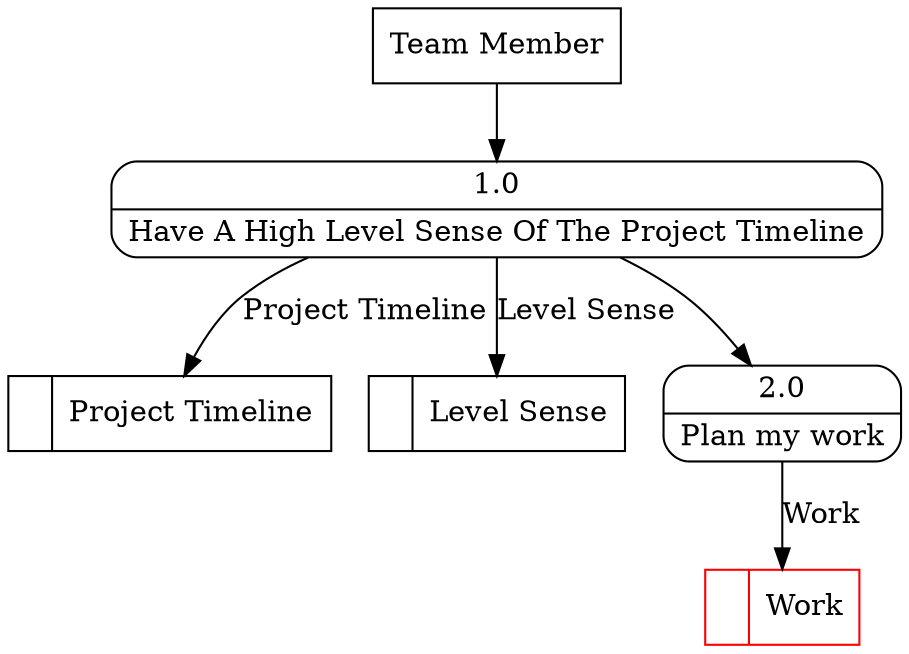 digraph dfd2{ 
node[shape=record]
200 [label="<f0>  |<f1> Project Timeline " ];
201 [label="<f0>  |<f1> Level Sense " ];
202 [label="Team Member" shape=box];
203 [label="{<f0> 1.0|<f1> Have A High Level Sense Of The Project Timeline }" shape=Mrecord];
2 [label="{<f0> 2.0|<f1> Plan my work }" shape=Mrecord];
203 -> 2
1001 [label="<f0>  |<f1> Work " color=red];
2 -> 1001 [label="Work"]
202 -> 203
203 -> 201 [label="Level Sense"]
203 -> 200 [label="Project Timeline"]
}